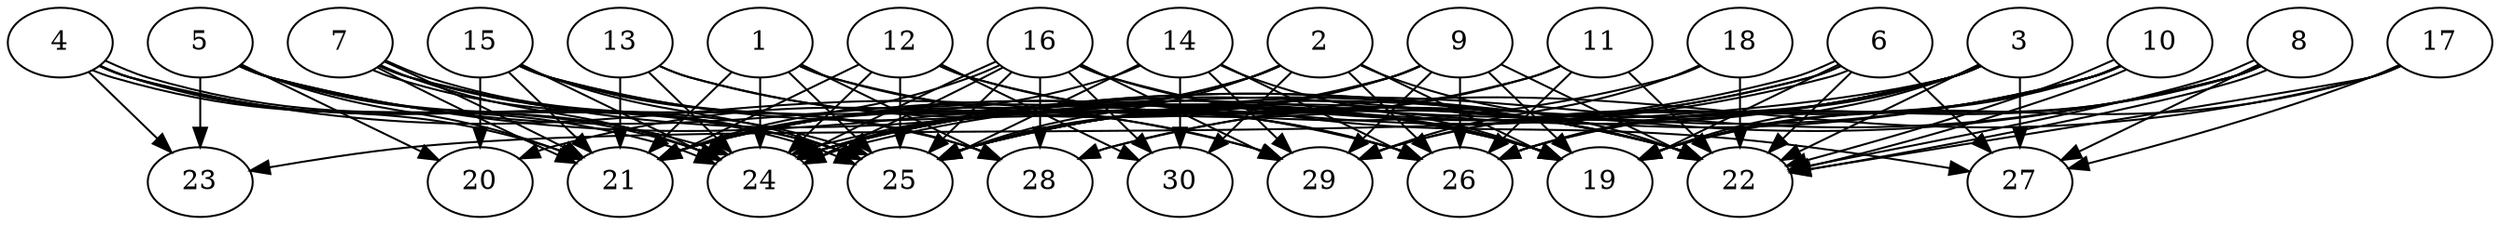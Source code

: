 // DAG automatically generated by daggen at Thu Oct  3 14:04:19 2019
// ./daggen --dot -n 30 --ccr 0.5 --fat 0.9 --regular 0.7 --density 0.9 --mindata 5242880 --maxdata 52428800 
digraph G {
  1 [size="45301760", alpha="0.07", expect_size="22650880"] 
  1 -> 21 [size ="22650880"]
  1 -> 22 [size ="22650880"]
  1 -> 24 [size ="22650880"]
  1 -> 25 [size ="22650880"]
  1 -> 26 [size ="22650880"]
  1 -> 28 [size ="22650880"]
  2 [size="38801408", alpha="0.16", expect_size="19400704"] 
  2 -> 19 [size ="19400704"]
  2 -> 21 [size ="19400704"]
  2 -> 22 [size ="19400704"]
  2 -> 24 [size ="19400704"]
  2 -> 25 [size ="19400704"]
  2 -> 26 [size ="19400704"]
  2 -> 30 [size ="19400704"]
  3 [size="90875904", alpha="0.19", expect_size="45437952"] 
  3 -> 19 [size ="45437952"]
  3 -> 22 [size ="45437952"]
  3 -> 23 [size ="45437952"]
  3 -> 24 [size ="45437952"]
  3 -> 25 [size ="45437952"]
  3 -> 26 [size ="45437952"]
  3 -> 27 [size ="45437952"]
  3 -> 28 [size ="45437952"]
  3 -> 29 [size ="45437952"]
  4 [size="94320640", alpha="0.17", expect_size="47160320"] 
  4 -> 21 [size ="47160320"]
  4 -> 23 [size ="47160320"]
  4 -> 24 [size ="47160320"]
  4 -> 24 [size ="47160320"]
  4 -> 25 [size ="47160320"]
  4 -> 29 [size ="47160320"]
  5 [size="88311808", alpha="0.10", expect_size="44155904"] 
  5 -> 20 [size ="44155904"]
  5 -> 21 [size ="44155904"]
  5 -> 22 [size ="44155904"]
  5 -> 23 [size ="44155904"]
  5 -> 24 [size ="44155904"]
  5 -> 25 [size ="44155904"]
  5 -> 26 [size ="44155904"]
  6 [size="40284160", alpha="0.01", expect_size="20142080"] 
  6 -> 19 [size ="20142080"]
  6 -> 21 [size ="20142080"]
  6 -> 22 [size ="20142080"]
  6 -> 24 [size ="20142080"]
  6 -> 24 [size ="20142080"]
  6 -> 25 [size ="20142080"]
  6 -> 27 [size ="20142080"]
  7 [size="34625536", alpha="0.18", expect_size="17312768"] 
  7 -> 21 [size ="17312768"]
  7 -> 21 [size ="17312768"]
  7 -> 22 [size ="17312768"]
  7 -> 24 [size ="17312768"]
  7 -> 25 [size ="17312768"]
  7 -> 25 [size ="17312768"]
  7 -> 28 [size ="17312768"]
  8 [size="104716288", alpha="0.20", expect_size="52358144"] 
  8 -> 19 [size ="52358144"]
  8 -> 22 [size ="52358144"]
  8 -> 22 [size ="52358144"]
  8 -> 24 [size ="52358144"]
  8 -> 25 [size ="52358144"]
  8 -> 26 [size ="52358144"]
  8 -> 27 [size ="52358144"]
  9 [size="49977344", alpha="0.16", expect_size="24988672"] 
  9 -> 19 [size ="24988672"]
  9 -> 20 [size ="24988672"]
  9 -> 22 [size ="24988672"]
  9 -> 24 [size ="24988672"]
  9 -> 25 [size ="24988672"]
  9 -> 26 [size ="24988672"]
  9 -> 29 [size ="24988672"]
  10 [size="10706944", alpha="0.02", expect_size="5353472"] 
  10 -> 19 [size ="5353472"]
  10 -> 22 [size ="5353472"]
  10 -> 22 [size ="5353472"]
  10 -> 24 [size ="5353472"]
  10 -> 25 [size ="5353472"]
  10 -> 26 [size ="5353472"]
  10 -> 29 [size ="5353472"]
  11 [size="15779840", alpha="0.13", expect_size="7889920"] 
  11 -> 21 [size ="7889920"]
  11 -> 22 [size ="7889920"]
  11 -> 25 [size ="7889920"]
  11 -> 26 [size ="7889920"]
  12 [size="46647296", alpha="0.01", expect_size="23323648"] 
  12 -> 19 [size ="23323648"]
  12 -> 21 [size ="23323648"]
  12 -> 22 [size ="23323648"]
  12 -> 24 [size ="23323648"]
  12 -> 25 [size ="23323648"]
  12 -> 30 [size ="23323648"]
  13 [size="28223488", alpha="0.03", expect_size="14111744"] 
  13 -> 19 [size ="14111744"]
  13 -> 21 [size ="14111744"]
  13 -> 24 [size ="14111744"]
  13 -> 26 [size ="14111744"]
  14 [size="21209088", alpha="0.03", expect_size="10604544"] 
  14 -> 19 [size ="10604544"]
  14 -> 21 [size ="10604544"]
  14 -> 25 [size ="10604544"]
  14 -> 26 [size ="10604544"]
  14 -> 29 [size ="10604544"]
  14 -> 30 [size ="10604544"]
  15 [size="99577856", alpha="0.12", expect_size="49788928"] 
  15 -> 19 [size ="49788928"]
  15 -> 20 [size ="49788928"]
  15 -> 21 [size ="49788928"]
  15 -> 24 [size ="49788928"]
  15 -> 25 [size ="49788928"]
  15 -> 28 [size ="49788928"]
  15 -> 29 [size ="49788928"]
  16 [size="52049920", alpha="0.20", expect_size="26024960"] 
  16 -> 19 [size ="26024960"]
  16 -> 21 [size ="26024960"]
  16 -> 24 [size ="26024960"]
  16 -> 24 [size ="26024960"]
  16 -> 25 [size ="26024960"]
  16 -> 27 [size ="26024960"]
  16 -> 28 [size ="26024960"]
  16 -> 29 [size ="26024960"]
  16 -> 30 [size ="26024960"]
  17 [size="54566912", alpha="0.18", expect_size="27283456"] 
  17 -> 19 [size ="27283456"]
  17 -> 22 [size ="27283456"]
  17 -> 27 [size ="27283456"]
  17 -> 28 [size ="27283456"]
  18 [size="47124480", alpha="0.00", expect_size="23562240"] 
  18 -> 21 [size ="23562240"]
  18 -> 22 [size ="23562240"]
  18 -> 29 [size ="23562240"]
  19 [size="46583808", alpha="0.04", expect_size="23291904"] 
  20 [size="26900480", alpha="0.17", expect_size="13450240"] 
  21 [size="36098048", alpha="0.18", expect_size="18049024"] 
  22 [size="99545088", alpha="0.05", expect_size="49772544"] 
  23 [size="104644608", alpha="0.09", expect_size="52322304"] 
  24 [size="23668736", alpha="0.10", expect_size="11834368"] 
  25 [size="38977536", alpha="0.08", expect_size="19488768"] 
  26 [size="93505536", alpha="0.13", expect_size="46752768"] 
  27 [size="92301312", alpha="0.02", expect_size="46150656"] 
  28 [size="85194752", alpha="0.12", expect_size="42597376"] 
  29 [size="86112256", alpha="0.09", expect_size="43056128"] 
  30 [size="103858176", alpha="0.07", expect_size="51929088"] 
}
